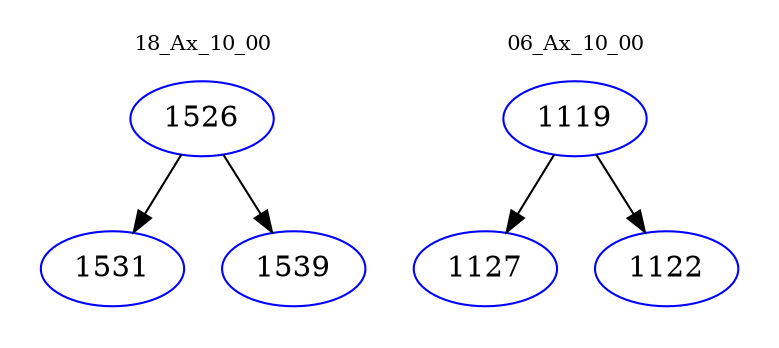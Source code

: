 digraph{
subgraph cluster_0 {
color = white
label = "18_Ax_10_00";
fontsize=10;
T0_1526 [label="1526", color="blue"]
T0_1526 -> T0_1531 [color="black"]
T0_1531 [label="1531", color="blue"]
T0_1526 -> T0_1539 [color="black"]
T0_1539 [label="1539", color="blue"]
}
subgraph cluster_1 {
color = white
label = "06_Ax_10_00";
fontsize=10;
T1_1119 [label="1119", color="blue"]
T1_1119 -> T1_1127 [color="black"]
T1_1127 [label="1127", color="blue"]
T1_1119 -> T1_1122 [color="black"]
T1_1122 [label="1122", color="blue"]
}
}
